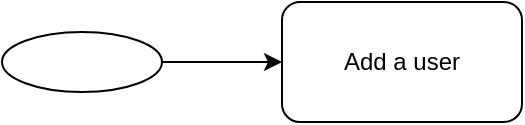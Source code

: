 <mxfile version="20.8.15" type="github">
  <diagram name="Page-1" id="R8JVAlDbXCnUJkEFmvR4">
    <mxGraphModel dx="995" dy="563" grid="1" gridSize="10" guides="1" tooltips="1" connect="1" arrows="1" fold="1" page="1" pageScale="1" pageWidth="850" pageHeight="1100" math="0" shadow="0">
      <root>
        <mxCell id="0" />
        <mxCell id="1" parent="0" />
        <mxCell id="5VXUOhjqoQwHoOshlI0t-3" value="" style="edgeStyle=orthogonalEdgeStyle;rounded=0;orthogonalLoop=1;jettySize=auto;html=1;" edge="1" parent="1" source="5VXUOhjqoQwHoOshlI0t-1" target="5VXUOhjqoQwHoOshlI0t-2">
          <mxGeometry relative="1" as="geometry" />
        </mxCell>
        <mxCell id="5VXUOhjqoQwHoOshlI0t-1" value="" style="ellipse;whiteSpace=wrap;html=1;" vertex="1" parent="1">
          <mxGeometry x="70" y="30" width="80" height="30" as="geometry" />
        </mxCell>
        <mxCell id="5VXUOhjqoQwHoOshlI0t-2" value="Add a user" style="rounded=1;whiteSpace=wrap;html=1;" vertex="1" parent="1">
          <mxGeometry x="210" y="15" width="120" height="60" as="geometry" />
        </mxCell>
      </root>
    </mxGraphModel>
  </diagram>
</mxfile>
